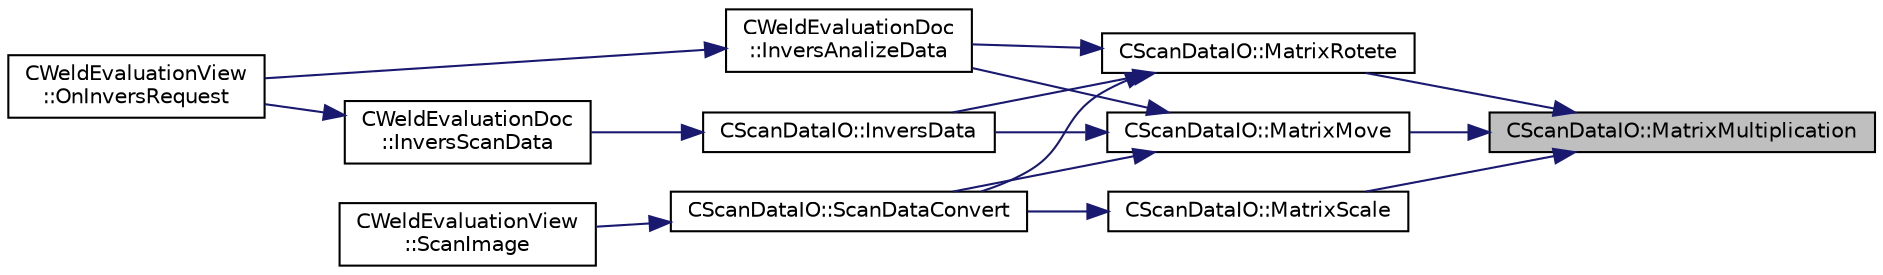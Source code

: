 digraph "CScanDataIO::MatrixMultiplication"
{
 // LATEX_PDF_SIZE
  edge [fontname="Helvetica",fontsize="10",labelfontname="Helvetica",labelfontsize="10"];
  node [fontname="Helvetica",fontsize="10",shape=record];
  rankdir="RL";
  Node1 [label="CScanDataIO::MatrixMultiplication",height=0.2,width=0.4,color="black", fillcolor="grey75", style="filled", fontcolor="black",tooltip="マトリックスかけ算"];
  Node1 -> Node2 [dir="back",color="midnightblue",fontsize="10",style="solid",fontname="Helvetica"];
  Node2 [label="CScanDataIO::MatrixMove",height=0.2,width=0.4,color="black", fillcolor="white", style="filled",URL="$class_c_scan_data_i_o.html#adb7babb36596d23134297e99d174156d",tooltip="マトリックス移動"];
  Node2 -> Node3 [dir="back",color="midnightblue",fontsize="10",style="solid",fontname="Helvetica"];
  Node3 [label="CWeldEvaluationDoc\l::InversAnalizeData",height=0.2,width=0.4,color="black", fillcolor="white", style="filled",URL="$class_c_weld_evaluation_doc.html#a068a746e175823fe05268b96ca2207a5",tooltip="解析データの反転"];
  Node3 -> Node4 [dir="back",color="midnightblue",fontsize="10",style="solid",fontname="Helvetica"];
  Node4 [label="CWeldEvaluationView\l::OnInversRequest",height=0.2,width=0.4,color="black", fillcolor="white", style="filled",URL="$class_c_weld_evaluation_view.html#a64432e2c0e21d161465fb28eb9e71594",tooltip="データ反転の要求"];
  Node2 -> Node5 [dir="back",color="midnightblue",fontsize="10",style="solid",fontname="Helvetica"];
  Node5 [label="CScanDataIO::InversData",height=0.2,width=0.4,color="black", fillcolor="white", style="filled",URL="$class_c_scan_data_i_o.html#ab4e6effbecff1531d50b31163c6363fc",tooltip="スキャンデータの反転"];
  Node5 -> Node6 [dir="back",color="midnightblue",fontsize="10",style="solid",fontname="Helvetica"];
  Node6 [label="CWeldEvaluationDoc\l::InversScanData",height=0.2,width=0.4,color="black", fillcolor="white", style="filled",URL="$class_c_weld_evaluation_doc.html#a7b5e52d33a0ce7e1fd3e55d6558c553e",tooltip="スキャンデータの反転"];
  Node6 -> Node4 [dir="back",color="midnightblue",fontsize="10",style="solid",fontname="Helvetica"];
  Node2 -> Node7 [dir="back",color="midnightblue",fontsize="10",style="solid",fontname="Helvetica"];
  Node7 [label="CScanDataIO::ScanDataConvert",height=0.2,width=0.4,color="black", fillcolor="white", style="filled",URL="$class_c_scan_data_i_o.html#a89ce5196b4c620e4bc204d585204cd43",tooltip="スキャンデータ変換"];
  Node7 -> Node8 [dir="back",color="midnightblue",fontsize="10",style="solid",fontname="Helvetica"];
  Node8 [label="CWeldEvaluationView\l::ScanImage",height=0.2,width=0.4,color="black", fillcolor="white", style="filled",URL="$class_c_weld_evaluation_view.html#af36ee74161f90ac2fe30337a0fe1fb9d",tooltip="スキャンの実施"];
  Node1 -> Node9 [dir="back",color="midnightblue",fontsize="10",style="solid",fontname="Helvetica"];
  Node9 [label="CScanDataIO::MatrixRotete",height=0.2,width=0.4,color="black", fillcolor="white", style="filled",URL="$class_c_scan_data_i_o.html#a7f8cf7712af2ca79d83943ed25922491",tooltip="マトリックス回転"];
  Node9 -> Node3 [dir="back",color="midnightblue",fontsize="10",style="solid",fontname="Helvetica"];
  Node9 -> Node5 [dir="back",color="midnightblue",fontsize="10",style="solid",fontname="Helvetica"];
  Node9 -> Node7 [dir="back",color="midnightblue",fontsize="10",style="solid",fontname="Helvetica"];
  Node1 -> Node10 [dir="back",color="midnightblue",fontsize="10",style="solid",fontname="Helvetica"];
  Node10 [label="CScanDataIO::MatrixScale",height=0.2,width=0.4,color="black", fillcolor="white", style="filled",URL="$class_c_scan_data_i_o.html#a0ee71c72d008ff044f4f0d001bc78c36",tooltip="マトリックス拡縮"];
  Node10 -> Node7 [dir="back",color="midnightblue",fontsize="10",style="solid",fontname="Helvetica"];
}
